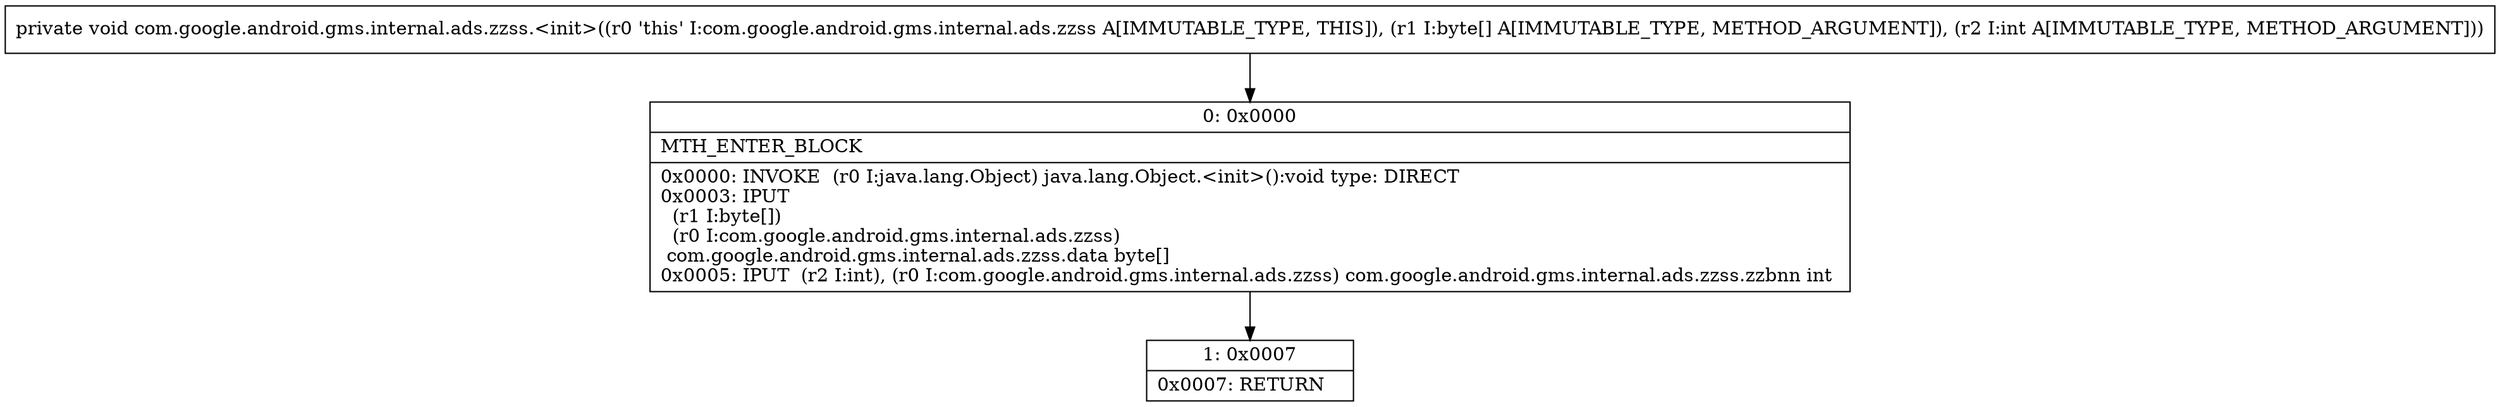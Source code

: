 digraph "CFG forcom.google.android.gms.internal.ads.zzss.\<init\>([BI)V" {
Node_0 [shape=record,label="{0\:\ 0x0000|MTH_ENTER_BLOCK\l|0x0000: INVOKE  (r0 I:java.lang.Object) java.lang.Object.\<init\>():void type: DIRECT \l0x0003: IPUT  \l  (r1 I:byte[])\l  (r0 I:com.google.android.gms.internal.ads.zzss)\l com.google.android.gms.internal.ads.zzss.data byte[] \l0x0005: IPUT  (r2 I:int), (r0 I:com.google.android.gms.internal.ads.zzss) com.google.android.gms.internal.ads.zzss.zzbnn int \l}"];
Node_1 [shape=record,label="{1\:\ 0x0007|0x0007: RETURN   \l}"];
MethodNode[shape=record,label="{private void com.google.android.gms.internal.ads.zzss.\<init\>((r0 'this' I:com.google.android.gms.internal.ads.zzss A[IMMUTABLE_TYPE, THIS]), (r1 I:byte[] A[IMMUTABLE_TYPE, METHOD_ARGUMENT]), (r2 I:int A[IMMUTABLE_TYPE, METHOD_ARGUMENT])) }"];
MethodNode -> Node_0;
Node_0 -> Node_1;
}

